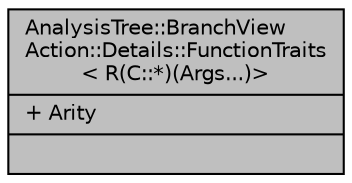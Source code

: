 digraph "AnalysisTree::BranchViewAction::Details::FunctionTraits&lt; R(C::*)(Args...)&gt;"
{
  edge [fontname="Helvetica",fontsize="10",labelfontname="Helvetica",labelfontsize="10"];
  node [fontname="Helvetica",fontsize="10",shape=record];
  Node1 [label="{AnalysisTree::BranchView\lAction::Details::FunctionTraits\l\< R(C::*)(Args...)\>\n|+ Arity\l|}",height=0.2,width=0.4,color="black", fillcolor="grey75", style="filled", fontcolor="black"];
}
